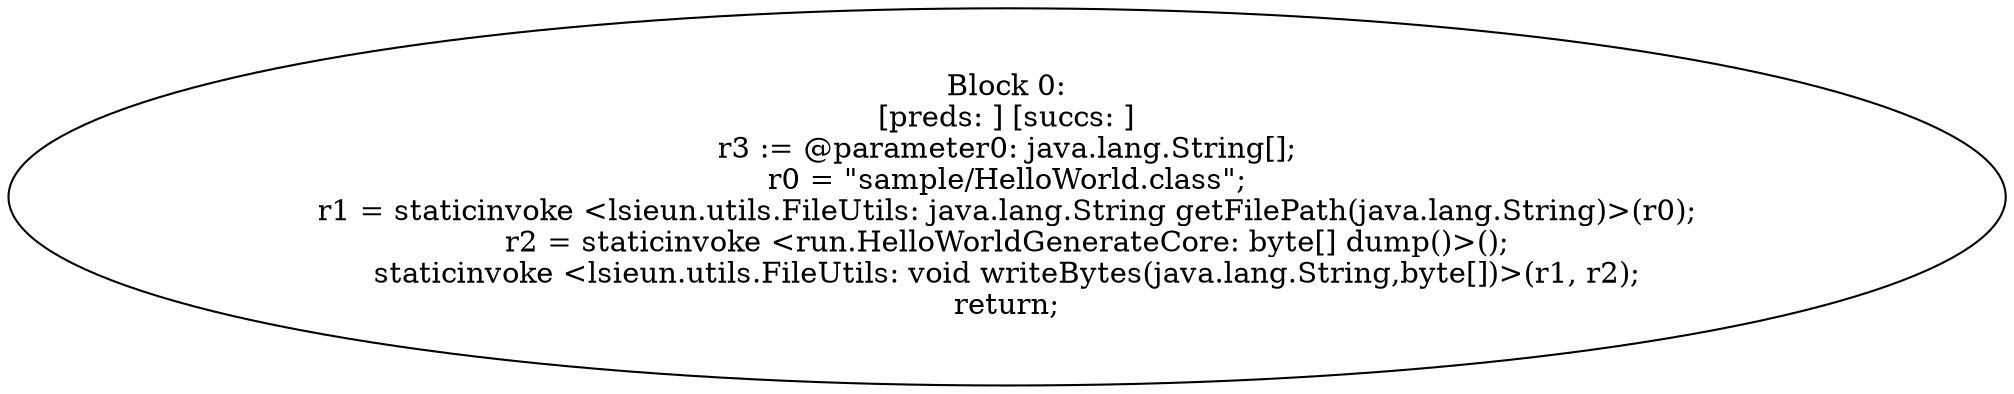 digraph "unitGraph" {
    "Block 0:
[preds: ] [succs: ]
r3 := @parameter0: java.lang.String[];
r0 = \"sample/HelloWorld.class\";
r1 = staticinvoke <lsieun.utils.FileUtils: java.lang.String getFilePath(java.lang.String)>(r0);
r2 = staticinvoke <run.HelloWorldGenerateCore: byte[] dump()>();
staticinvoke <lsieun.utils.FileUtils: void writeBytes(java.lang.String,byte[])>(r1, r2);
return;
"
}
